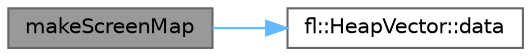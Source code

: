 digraph "makeScreenMap"
{
 // INTERACTIVE_SVG=YES
 // LATEX_PDF_SIZE
  bgcolor="transparent";
  edge [fontname=Helvetica,fontsize=10,labelfontname=Helvetica,labelfontsize=10];
  node [fontname=Helvetica,fontsize=10,shape=box,height=0.2,width=0.4];
  rankdir="LR";
  Node1 [id="Node000001",label="makeScreenMap",height=0.2,width=0.4,color="gray40", fillcolor="grey60", style="filled", fontcolor="black",tooltip=" "];
  Node1 -> Node2 [id="edge1_Node000001_Node000002",color="steelblue1",style="solid",tooltip=" "];
  Node2 [id="Node000002",label="fl::HeapVector::data",height=0.2,width=0.4,color="grey40", fillcolor="white", style="filled",URL="$db/ddd/classfl_1_1_heap_vector_af55b7debe54f11e76ecf7dc6e7b50984.html#af55b7debe54f11e76ecf7dc6e7b50984",tooltip=" "];
}

